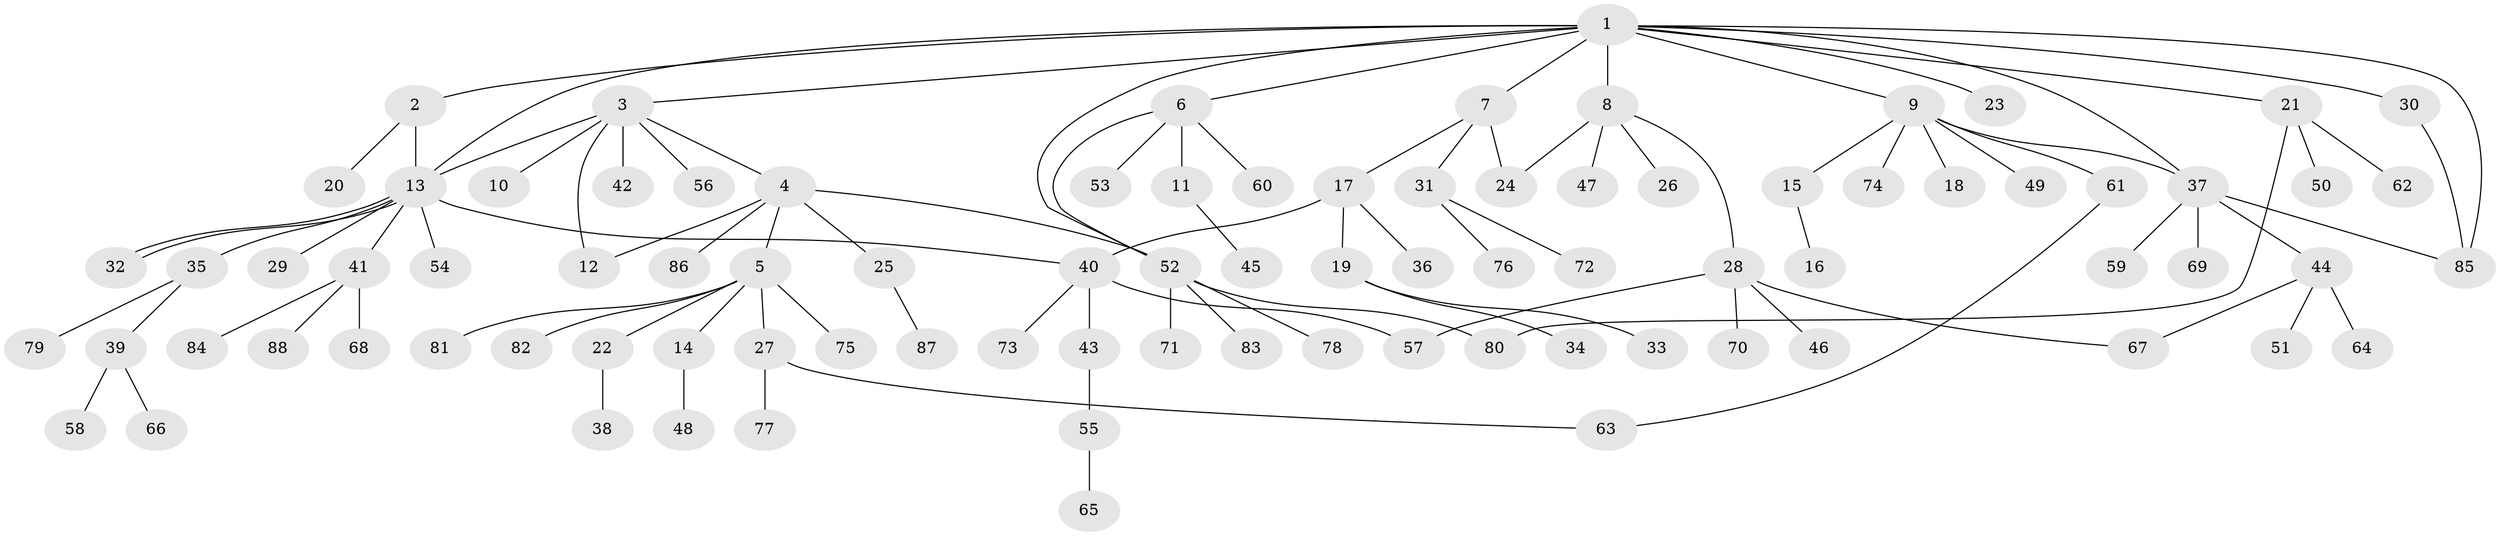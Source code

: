 // coarse degree distribution, {12: 0.015384615384615385, 6: 0.046153846153846156, 5: 0.06153846153846154, 8: 0.015384615384615385, 4: 0.06153846153846154, 7: 0.03076923076923077, 1: 0.6, 2: 0.12307692307692308, 3: 0.046153846153846156}
// Generated by graph-tools (version 1.1) at 2025/23/03/03/25 07:23:50]
// undirected, 88 vertices, 102 edges
graph export_dot {
graph [start="1"]
  node [color=gray90,style=filled];
  1;
  2;
  3;
  4;
  5;
  6;
  7;
  8;
  9;
  10;
  11;
  12;
  13;
  14;
  15;
  16;
  17;
  18;
  19;
  20;
  21;
  22;
  23;
  24;
  25;
  26;
  27;
  28;
  29;
  30;
  31;
  32;
  33;
  34;
  35;
  36;
  37;
  38;
  39;
  40;
  41;
  42;
  43;
  44;
  45;
  46;
  47;
  48;
  49;
  50;
  51;
  52;
  53;
  54;
  55;
  56;
  57;
  58;
  59;
  60;
  61;
  62;
  63;
  64;
  65;
  66;
  67;
  68;
  69;
  70;
  71;
  72;
  73;
  74;
  75;
  76;
  77;
  78;
  79;
  80;
  81;
  82;
  83;
  84;
  85;
  86;
  87;
  88;
  1 -- 2;
  1 -- 3;
  1 -- 6;
  1 -- 7;
  1 -- 8;
  1 -- 9;
  1 -- 13;
  1 -- 21;
  1 -- 23;
  1 -- 30;
  1 -- 37;
  1 -- 52;
  1 -- 85;
  2 -- 13;
  2 -- 20;
  3 -- 4;
  3 -- 10;
  3 -- 12;
  3 -- 13;
  3 -- 42;
  3 -- 56;
  4 -- 5;
  4 -- 12;
  4 -- 25;
  4 -- 52;
  4 -- 86;
  5 -- 14;
  5 -- 22;
  5 -- 27;
  5 -- 75;
  5 -- 81;
  5 -- 82;
  6 -- 11;
  6 -- 52;
  6 -- 53;
  6 -- 60;
  7 -- 17;
  7 -- 24;
  7 -- 31;
  8 -- 24;
  8 -- 26;
  8 -- 28;
  8 -- 47;
  9 -- 15;
  9 -- 18;
  9 -- 37;
  9 -- 49;
  9 -- 61;
  9 -- 74;
  11 -- 45;
  13 -- 29;
  13 -- 32;
  13 -- 32;
  13 -- 35;
  13 -- 40;
  13 -- 41;
  13 -- 54;
  14 -- 48;
  15 -- 16;
  17 -- 19;
  17 -- 36;
  17 -- 40;
  19 -- 33;
  19 -- 34;
  21 -- 50;
  21 -- 62;
  21 -- 80;
  22 -- 38;
  25 -- 87;
  27 -- 63;
  27 -- 77;
  28 -- 46;
  28 -- 57;
  28 -- 67;
  28 -- 70;
  30 -- 85;
  31 -- 72;
  31 -- 76;
  35 -- 39;
  35 -- 79;
  37 -- 44;
  37 -- 59;
  37 -- 69;
  37 -- 85;
  39 -- 58;
  39 -- 66;
  40 -- 43;
  40 -- 57;
  40 -- 73;
  41 -- 68;
  41 -- 84;
  41 -- 88;
  43 -- 55;
  44 -- 51;
  44 -- 64;
  44 -- 67;
  52 -- 71;
  52 -- 78;
  52 -- 80;
  52 -- 83;
  55 -- 65;
  61 -- 63;
}
